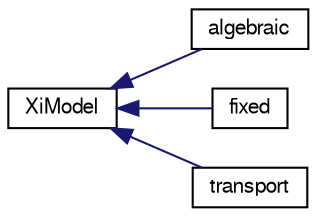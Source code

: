 digraph "Graphical Class Hierarchy"
{
  bgcolor="transparent";
  edge [fontname="FreeSans",fontsize="10",labelfontname="FreeSans",labelfontsize="10"];
  node [fontname="FreeSans",fontsize="10",shape=record];
  rankdir="LR";
  Node1 [label="XiModel",height=0.2,width=0.4,color="black",URL="$a02810.html",tooltip="Base-class for all Xi models used by the b-Xi combustion model. See Technical Report SH/RE/01R for de..."];
  Node1 -> Node2 [dir="back",color="midnightblue",fontsize="10",style="solid",fontname="FreeSans"];
  Node2 [label="algebraic",height=0.2,width=0.4,color="black",URL="$a00036.html",tooltip="Simple algebraic model for Xi based on Gulders correlation with a linear correction function to give ..."];
  Node1 -> Node3 [dir="back",color="midnightblue",fontsize="10",style="solid",fontname="FreeSans"];
  Node3 [label="fixed",height=0.2,width=0.4,color="black",URL="$a00792.html",tooltip="Fixed value model for Xi. See XiModel.H for more details on flame wrinkling modelling. "];
  Node1 -> Node4 [dir="back",color="midnightblue",fontsize="10",style="solid",fontname="FreeSans"];
  Node4 [label="transport",height=0.2,width=0.4,color="black",URL="$a02592.html",tooltip="Simple transport model for Xi based on Gulders correlation with a linear correction function to give ..."];
}
